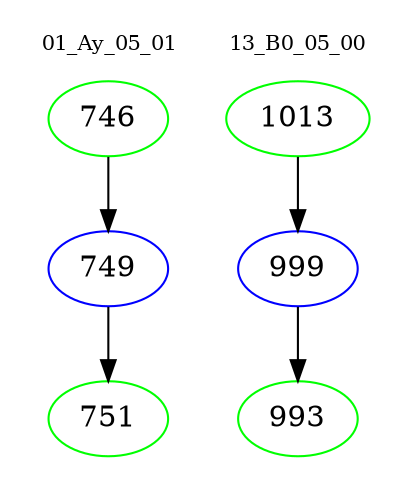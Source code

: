 digraph{
subgraph cluster_0 {
color = white
label = "01_Ay_05_01";
fontsize=10;
T0_746 [label="746", color="green"]
T0_746 -> T0_749 [color="black"]
T0_749 [label="749", color="blue"]
T0_749 -> T0_751 [color="black"]
T0_751 [label="751", color="green"]
}
subgraph cluster_1 {
color = white
label = "13_B0_05_00";
fontsize=10;
T1_1013 [label="1013", color="green"]
T1_1013 -> T1_999 [color="black"]
T1_999 [label="999", color="blue"]
T1_999 -> T1_993 [color="black"]
T1_993 [label="993", color="green"]
}
}

